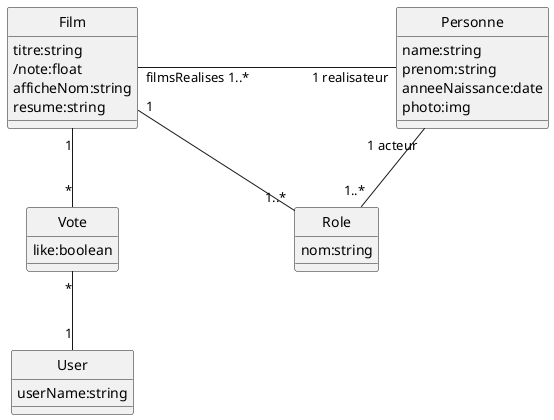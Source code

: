 @startuml
class Film{
titre:string
/note:float
afficheNom:string
resume:string

}
class Personne{
name:string
prenom:string
anneeNaissance:date
photo:img


}
class Role{
nom:string
}
class Vote{
like:boolean
}

class User{
 userName:string
}


Film "filmsRealises 1..*" - "1 realisateur" Personne :"\t\t\t\t\t\t\t\t"
Personne "1 acteur" -- "1..*"Role :"\t\t"
Film "1" -- "*" Vote
Film "1" - "1..*" Role
Vote "*" -- "1" User :" "
hide circle
@enduml
